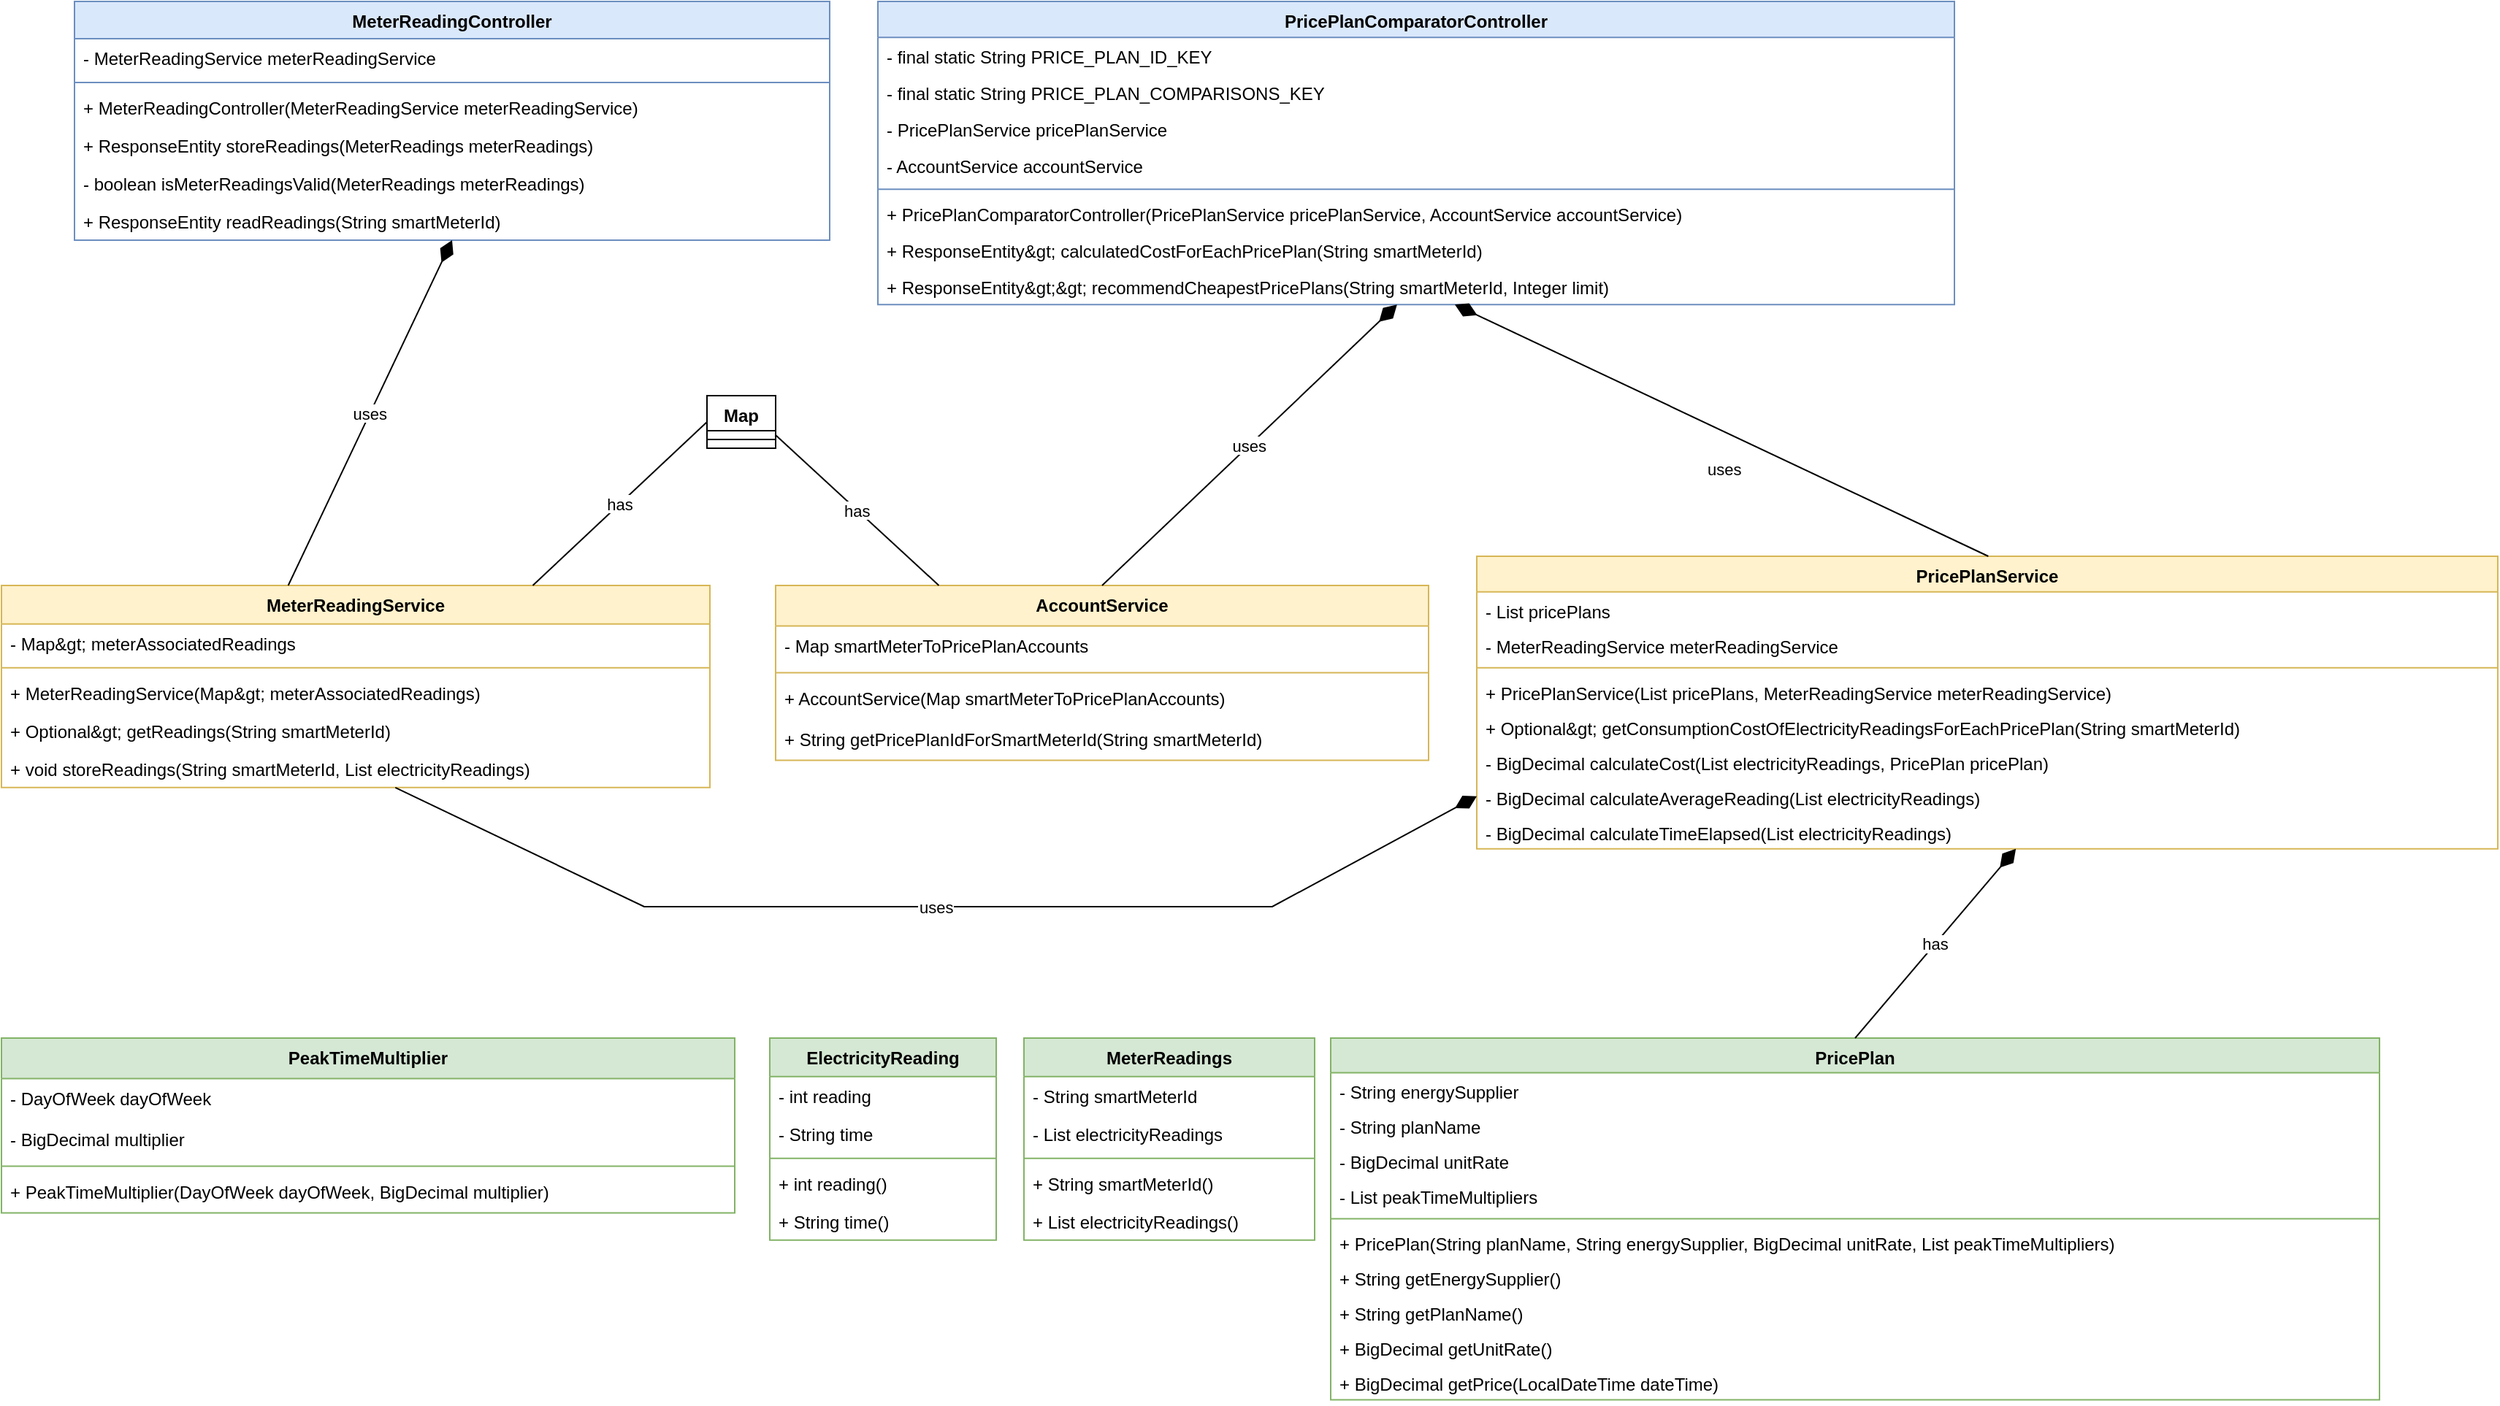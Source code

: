 <mxfile version="24.2.5" type="device">
  <diagram name="Page-1" id="Qdt8eD7eXSL5gRq8O2OR">
    <mxGraphModel dx="1700" dy="664" grid="1" gridSize="10" guides="1" tooltips="1" connect="1" arrows="1" fold="1" page="1" pageScale="1" pageWidth="850" pageHeight="1100" math="0" shadow="0">
      <root>
        <mxCell id="0" />
        <mxCell id="1" parent="0" />
        <mxCell id="0rYPaMNlqO3mktxjnJ71-1" value="PricePlanComparatorController" style="swimlane;fontStyle=1;align=center;verticalAlign=top;childLayout=stackLayout;horizontal=1;startSize=24.625;horizontalStack=0;resizeParent=1;resizeParentMax=0;resizeLast=0;collapsible=0;marginBottom=0;fillColor=#dae8fc;strokeColor=#6c8ebf;" parent="1" vertex="1">
          <mxGeometry x="650" y="200" width="737" height="207.625" as="geometry" />
        </mxCell>
        <mxCell id="0rYPaMNlqO3mktxjnJ71-2" value="- final static String PRICE_PLAN_ID_KEY" style="text;strokeColor=none;fillColor=none;align=left;verticalAlign=top;spacingLeft=4;spacingRight=4;overflow=hidden;rotatable=0;points=[[0,0.5],[1,0.5]];portConstraint=eastwest;" parent="0rYPaMNlqO3mktxjnJ71-1" vertex="1">
          <mxGeometry y="24.625" width="737" height="25" as="geometry" />
        </mxCell>
        <mxCell id="0rYPaMNlqO3mktxjnJ71-3" value="- final static String PRICE_PLAN_COMPARISONS_KEY" style="text;strokeColor=none;fillColor=none;align=left;verticalAlign=top;spacingLeft=4;spacingRight=4;overflow=hidden;rotatable=0;points=[[0,0.5],[1,0.5]];portConstraint=eastwest;" parent="0rYPaMNlqO3mktxjnJ71-1" vertex="1">
          <mxGeometry y="49.625" width="737" height="25" as="geometry" />
        </mxCell>
        <mxCell id="0rYPaMNlqO3mktxjnJ71-4" value="- PricePlanService pricePlanService" style="text;strokeColor=none;fillColor=none;align=left;verticalAlign=top;spacingLeft=4;spacingRight=4;overflow=hidden;rotatable=0;points=[[0,0.5],[1,0.5]];portConstraint=eastwest;" parent="0rYPaMNlqO3mktxjnJ71-1" vertex="1">
          <mxGeometry y="74.625" width="737" height="25" as="geometry" />
        </mxCell>
        <mxCell id="0rYPaMNlqO3mktxjnJ71-5" value="- AccountService accountService" style="text;strokeColor=none;fillColor=none;align=left;verticalAlign=top;spacingLeft=4;spacingRight=4;overflow=hidden;rotatable=0;points=[[0,0.5],[1,0.5]];portConstraint=eastwest;" parent="0rYPaMNlqO3mktxjnJ71-1" vertex="1">
          <mxGeometry y="99.625" width="737" height="25" as="geometry" />
        </mxCell>
        <mxCell id="0rYPaMNlqO3mktxjnJ71-6" style="line;strokeWidth=1;fillColor=none;align=left;verticalAlign=middle;spacingTop=-1;spacingLeft=3;spacingRight=3;rotatable=0;labelPosition=right;points=[];portConstraint=eastwest;strokeColor=inherit;" parent="0rYPaMNlqO3mktxjnJ71-1" vertex="1">
          <mxGeometry y="124.625" width="737" height="8" as="geometry" />
        </mxCell>
        <mxCell id="0rYPaMNlqO3mktxjnJ71-7" value="+ PricePlanComparatorController(PricePlanService pricePlanService, AccountService accountService)" style="text;strokeColor=none;fillColor=none;align=left;verticalAlign=top;spacingLeft=4;spacingRight=4;overflow=hidden;rotatable=0;points=[[0,0.5],[1,0.5]];portConstraint=eastwest;" parent="0rYPaMNlqO3mktxjnJ71-1" vertex="1">
          <mxGeometry y="132.625" width="737" height="25" as="geometry" />
        </mxCell>
        <mxCell id="0rYPaMNlqO3mktxjnJ71-8" value="+ ResponseEntity&amp;gt; calculatedCostForEachPricePlan(String smartMeterId)" style="text;strokeColor=none;fillColor=none;align=left;verticalAlign=top;spacingLeft=4;spacingRight=4;overflow=hidden;rotatable=0;points=[[0,0.5],[1,0.5]];portConstraint=eastwest;" parent="0rYPaMNlqO3mktxjnJ71-1" vertex="1">
          <mxGeometry y="157.625" width="737" height="25" as="geometry" />
        </mxCell>
        <mxCell id="0rYPaMNlqO3mktxjnJ71-9" value="+ ResponseEntity&amp;gt;&amp;gt; recommendCheapestPricePlans(String smartMeterId, Integer limit)" style="text;strokeColor=none;fillColor=none;align=left;verticalAlign=top;spacingLeft=4;spacingRight=4;overflow=hidden;rotatable=0;points=[[0,0.5],[1,0.5]];portConstraint=eastwest;" parent="0rYPaMNlqO3mktxjnJ71-1" vertex="1">
          <mxGeometry y="182.625" width="737" height="25" as="geometry" />
        </mxCell>
        <mxCell id="0rYPaMNlqO3mktxjnJ71-10" value="PricePlanService" style="swimlane;fontStyle=1;align=center;verticalAlign=top;childLayout=stackLayout;horizontal=1;startSize=24.375;horizontalStack=0;resizeParent=1;resizeParentMax=0;resizeLast=0;collapsible=0;marginBottom=0;fillColor=#fff2cc;strokeColor=#d6b656;" parent="1" vertex="1">
          <mxGeometry x="1060" y="580" width="699" height="200.375" as="geometry" />
        </mxCell>
        <mxCell id="0rYPaMNlqO3mktxjnJ71-11" value="- List pricePlans" style="text;strokeColor=none;fillColor=none;align=left;verticalAlign=top;spacingLeft=4;spacingRight=4;overflow=hidden;rotatable=0;points=[[0,0.5],[1,0.5]];portConstraint=eastwest;" parent="0rYPaMNlqO3mktxjnJ71-10" vertex="1">
          <mxGeometry y="24.375" width="699" height="24" as="geometry" />
        </mxCell>
        <mxCell id="0rYPaMNlqO3mktxjnJ71-12" value="- MeterReadingService meterReadingService" style="text;strokeColor=none;fillColor=none;align=left;verticalAlign=top;spacingLeft=4;spacingRight=4;overflow=hidden;rotatable=0;points=[[0,0.5],[1,0.5]];portConstraint=eastwest;" parent="0rYPaMNlqO3mktxjnJ71-10" vertex="1">
          <mxGeometry y="48.375" width="699" height="24" as="geometry" />
        </mxCell>
        <mxCell id="0rYPaMNlqO3mktxjnJ71-13" style="line;strokeWidth=1;fillColor=none;align=left;verticalAlign=middle;spacingTop=-1;spacingLeft=3;spacingRight=3;rotatable=0;labelPosition=right;points=[];portConstraint=eastwest;strokeColor=inherit;" parent="0rYPaMNlqO3mktxjnJ71-10" vertex="1">
          <mxGeometry y="72.375" width="699" height="8" as="geometry" />
        </mxCell>
        <mxCell id="0rYPaMNlqO3mktxjnJ71-14" value="+ PricePlanService(List pricePlans, MeterReadingService meterReadingService)" style="text;strokeColor=none;fillColor=none;align=left;verticalAlign=top;spacingLeft=4;spacingRight=4;overflow=hidden;rotatable=0;points=[[0,0.5],[1,0.5]];portConstraint=eastwest;" parent="0rYPaMNlqO3mktxjnJ71-10" vertex="1">
          <mxGeometry y="80.375" width="699" height="24" as="geometry" />
        </mxCell>
        <mxCell id="0rYPaMNlqO3mktxjnJ71-15" value="+ Optional&amp;gt; getConsumptionCostOfElectricityReadingsForEachPricePlan(String smartMeterId)" style="text;strokeColor=none;fillColor=none;align=left;verticalAlign=top;spacingLeft=4;spacingRight=4;overflow=hidden;rotatable=0;points=[[0,0.5],[1,0.5]];portConstraint=eastwest;" parent="0rYPaMNlqO3mktxjnJ71-10" vertex="1">
          <mxGeometry y="104.375" width="699" height="24" as="geometry" />
        </mxCell>
        <mxCell id="0rYPaMNlqO3mktxjnJ71-16" value="- BigDecimal calculateCost(List electricityReadings, PricePlan pricePlan)" style="text;strokeColor=none;fillColor=none;align=left;verticalAlign=top;spacingLeft=4;spacingRight=4;overflow=hidden;rotatable=0;points=[[0,0.5],[1,0.5]];portConstraint=eastwest;" parent="0rYPaMNlqO3mktxjnJ71-10" vertex="1">
          <mxGeometry y="128.375" width="699" height="24" as="geometry" />
        </mxCell>
        <mxCell id="0rYPaMNlqO3mktxjnJ71-17" value="- BigDecimal calculateAverageReading(List electricityReadings)" style="text;strokeColor=none;fillColor=none;align=left;verticalAlign=top;spacingLeft=4;spacingRight=4;overflow=hidden;rotatable=0;points=[[0,0.5],[1,0.5]];portConstraint=eastwest;" parent="0rYPaMNlqO3mktxjnJ71-10" vertex="1">
          <mxGeometry y="152.375" width="699" height="24" as="geometry" />
        </mxCell>
        <mxCell id="0rYPaMNlqO3mktxjnJ71-18" value="- BigDecimal calculateTimeElapsed(List electricityReadings)" style="text;strokeColor=none;fillColor=none;align=left;verticalAlign=top;spacingLeft=4;spacingRight=4;overflow=hidden;rotatable=0;points=[[0,0.5],[1,0.5]];portConstraint=eastwest;" parent="0rYPaMNlqO3mktxjnJ71-10" vertex="1">
          <mxGeometry y="176.375" width="699" height="24" as="geometry" />
        </mxCell>
        <mxCell id="0rYPaMNlqO3mktxjnJ71-19" value="AccountService" style="swimlane;fontStyle=1;align=center;verticalAlign=top;childLayout=stackLayout;horizontal=1;startSize=27.75;horizontalStack=0;resizeParent=1;resizeParentMax=0;resizeLast=0;collapsible=0;marginBottom=0;fillColor=#fff2cc;strokeColor=#d6b656;" parent="1" vertex="1">
          <mxGeometry x="580" y="600" width="447" height="119.75" as="geometry" />
        </mxCell>
        <mxCell id="0rYPaMNlqO3mktxjnJ71-20" value="- Map smartMeterToPricePlanAccounts" style="text;strokeColor=none;fillColor=none;align=left;verticalAlign=top;spacingLeft=4;spacingRight=4;overflow=hidden;rotatable=0;points=[[0,0.5],[1,0.5]];portConstraint=eastwest;" parent="0rYPaMNlqO3mktxjnJ71-19" vertex="1">
          <mxGeometry y="27.75" width="447" height="28" as="geometry" />
        </mxCell>
        <mxCell id="0rYPaMNlqO3mktxjnJ71-21" style="line;strokeWidth=1;fillColor=none;align=left;verticalAlign=middle;spacingTop=-1;spacingLeft=3;spacingRight=3;rotatable=0;labelPosition=right;points=[];portConstraint=eastwest;strokeColor=inherit;" parent="0rYPaMNlqO3mktxjnJ71-19" vertex="1">
          <mxGeometry y="55.75" width="447" height="8" as="geometry" />
        </mxCell>
        <mxCell id="0rYPaMNlqO3mktxjnJ71-22" value="+ AccountService(Map smartMeterToPricePlanAccounts)" style="text;strokeColor=none;fillColor=none;align=left;verticalAlign=top;spacingLeft=4;spacingRight=4;overflow=hidden;rotatable=0;points=[[0,0.5],[1,0.5]];portConstraint=eastwest;" parent="0rYPaMNlqO3mktxjnJ71-19" vertex="1">
          <mxGeometry y="63.75" width="447" height="28" as="geometry" />
        </mxCell>
        <mxCell id="0rYPaMNlqO3mktxjnJ71-23" value="+ String getPricePlanIdForSmartMeterId(String smartMeterId)" style="text;strokeColor=none;fillColor=none;align=left;verticalAlign=top;spacingLeft=4;spacingRight=4;overflow=hidden;rotatable=0;points=[[0,0.5],[1,0.5]];portConstraint=eastwest;" parent="0rYPaMNlqO3mktxjnJ71-19" vertex="1">
          <mxGeometry y="91.75" width="447" height="28" as="geometry" />
        </mxCell>
        <mxCell id="0rYPaMNlqO3mktxjnJ71-24" value="MeterReadingController" style="swimlane;fontStyle=1;align=center;verticalAlign=top;childLayout=stackLayout;horizontal=1;startSize=25.5;horizontalStack=0;resizeParent=1;resizeParentMax=0;resizeLast=0;collapsible=0;marginBottom=0;fillColor=#dae8fc;strokeColor=#6c8ebf;" parent="1" vertex="1">
          <mxGeometry x="100" y="200" width="517" height="163.5" as="geometry" />
        </mxCell>
        <mxCell id="0rYPaMNlqO3mktxjnJ71-25" value="- MeterReadingService meterReadingService" style="text;strokeColor=none;fillColor=none;align=left;verticalAlign=top;spacingLeft=4;spacingRight=4;overflow=hidden;rotatable=0;points=[[0,0.5],[1,0.5]];portConstraint=eastwest;" parent="0rYPaMNlqO3mktxjnJ71-24" vertex="1">
          <mxGeometry y="25.5" width="517" height="26" as="geometry" />
        </mxCell>
        <mxCell id="0rYPaMNlqO3mktxjnJ71-26" style="line;strokeWidth=1;fillColor=none;align=left;verticalAlign=middle;spacingTop=-1;spacingLeft=3;spacingRight=3;rotatable=0;labelPosition=right;points=[];portConstraint=eastwest;strokeColor=inherit;" parent="0rYPaMNlqO3mktxjnJ71-24" vertex="1">
          <mxGeometry y="51.5" width="517" height="8" as="geometry" />
        </mxCell>
        <mxCell id="0rYPaMNlqO3mktxjnJ71-27" value="+ MeterReadingController(MeterReadingService meterReadingService)" style="text;strokeColor=none;fillColor=none;align=left;verticalAlign=top;spacingLeft=4;spacingRight=4;overflow=hidden;rotatable=0;points=[[0,0.5],[1,0.5]];portConstraint=eastwest;" parent="0rYPaMNlqO3mktxjnJ71-24" vertex="1">
          <mxGeometry y="59.5" width="517" height="26" as="geometry" />
        </mxCell>
        <mxCell id="0rYPaMNlqO3mktxjnJ71-28" value="+ ResponseEntity storeReadings(MeterReadings meterReadings)" style="text;strokeColor=none;fillColor=none;align=left;verticalAlign=top;spacingLeft=4;spacingRight=4;overflow=hidden;rotatable=0;points=[[0,0.5],[1,0.5]];portConstraint=eastwest;" parent="0rYPaMNlqO3mktxjnJ71-24" vertex="1">
          <mxGeometry y="85.5" width="517" height="26" as="geometry" />
        </mxCell>
        <mxCell id="0rYPaMNlqO3mktxjnJ71-29" value="- boolean isMeterReadingsValid(MeterReadings meterReadings)" style="text;strokeColor=none;fillColor=none;align=left;verticalAlign=top;spacingLeft=4;spacingRight=4;overflow=hidden;rotatable=0;points=[[0,0.5],[1,0.5]];portConstraint=eastwest;" parent="0rYPaMNlqO3mktxjnJ71-24" vertex="1">
          <mxGeometry y="111.5" width="517" height="26" as="geometry" />
        </mxCell>
        <mxCell id="0rYPaMNlqO3mktxjnJ71-30" value="+ ResponseEntity readReadings(String smartMeterId)" style="text;strokeColor=none;fillColor=none;align=left;verticalAlign=top;spacingLeft=4;spacingRight=4;overflow=hidden;rotatable=0;points=[[0,0.5],[1,0.5]];portConstraint=eastwest;" parent="0rYPaMNlqO3mktxjnJ71-24" vertex="1">
          <mxGeometry y="137.5" width="517" height="26" as="geometry" />
        </mxCell>
        <mxCell id="0rYPaMNlqO3mktxjnJ71-31" value="MeterReadings" style="swimlane;fontStyle=1;align=center;verticalAlign=top;childLayout=stackLayout;horizontal=1;startSize=26.4;horizontalStack=0;resizeParent=1;resizeParentMax=0;resizeLast=0;collapsible=0;marginBottom=0;fillColor=#d5e8d4;strokeColor=#82b366;" parent="1" vertex="1">
          <mxGeometry x="750" y="910" width="199" height="138.4" as="geometry" />
        </mxCell>
        <mxCell id="0rYPaMNlqO3mktxjnJ71-32" value="- String smartMeterId" style="text;strokeColor=none;fillColor=none;align=left;verticalAlign=top;spacingLeft=4;spacingRight=4;overflow=hidden;rotatable=0;points=[[0,0.5],[1,0.5]];portConstraint=eastwest;" parent="0rYPaMNlqO3mktxjnJ71-31" vertex="1">
          <mxGeometry y="26.4" width="199" height="26" as="geometry" />
        </mxCell>
        <mxCell id="0rYPaMNlqO3mktxjnJ71-33" value="- List electricityReadings" style="text;strokeColor=none;fillColor=none;align=left;verticalAlign=top;spacingLeft=4;spacingRight=4;overflow=hidden;rotatable=0;points=[[0,0.5],[1,0.5]];portConstraint=eastwest;" parent="0rYPaMNlqO3mktxjnJ71-31" vertex="1">
          <mxGeometry y="52.4" width="199" height="26" as="geometry" />
        </mxCell>
        <mxCell id="0rYPaMNlqO3mktxjnJ71-34" style="line;strokeWidth=1;fillColor=none;align=left;verticalAlign=middle;spacingTop=-1;spacingLeft=3;spacingRight=3;rotatable=0;labelPosition=right;points=[];portConstraint=eastwest;strokeColor=inherit;" parent="0rYPaMNlqO3mktxjnJ71-31" vertex="1">
          <mxGeometry y="78.4" width="199" height="8" as="geometry" />
        </mxCell>
        <mxCell id="0rYPaMNlqO3mktxjnJ71-35" value="+ String smartMeterId()" style="text;strokeColor=none;fillColor=none;align=left;verticalAlign=top;spacingLeft=4;spacingRight=4;overflow=hidden;rotatable=0;points=[[0,0.5],[1,0.5]];portConstraint=eastwest;" parent="0rYPaMNlqO3mktxjnJ71-31" vertex="1">
          <mxGeometry y="86.4" width="199" height="26" as="geometry" />
        </mxCell>
        <mxCell id="0rYPaMNlqO3mktxjnJ71-36" value="+ List electricityReadings()" style="text;strokeColor=none;fillColor=none;align=left;verticalAlign=top;spacingLeft=4;spacingRight=4;overflow=hidden;rotatable=0;points=[[0,0.5],[1,0.5]];portConstraint=eastwest;" parent="0rYPaMNlqO3mktxjnJ71-31" vertex="1">
          <mxGeometry y="112.4" width="199" height="26" as="geometry" />
        </mxCell>
        <mxCell id="0rYPaMNlqO3mktxjnJ71-37" value="ElectricityReading" style="swimlane;fontStyle=1;align=center;verticalAlign=top;childLayout=stackLayout;horizontal=1;startSize=26.4;horizontalStack=0;resizeParent=1;resizeParentMax=0;resizeLast=0;collapsible=0;marginBottom=0;fillColor=#d5e8d4;strokeColor=#82b366;" parent="1" vertex="1">
          <mxGeometry x="576" y="910" width="155" height="138.4" as="geometry" />
        </mxCell>
        <mxCell id="0rYPaMNlqO3mktxjnJ71-38" value="- int reading" style="text;strokeColor=none;fillColor=none;align=left;verticalAlign=top;spacingLeft=4;spacingRight=4;overflow=hidden;rotatable=0;points=[[0,0.5],[1,0.5]];portConstraint=eastwest;" parent="0rYPaMNlqO3mktxjnJ71-37" vertex="1">
          <mxGeometry y="26.4" width="155" height="26" as="geometry" />
        </mxCell>
        <mxCell id="0rYPaMNlqO3mktxjnJ71-39" value="- String time" style="text;strokeColor=none;fillColor=none;align=left;verticalAlign=top;spacingLeft=4;spacingRight=4;overflow=hidden;rotatable=0;points=[[0,0.5],[1,0.5]];portConstraint=eastwest;" parent="0rYPaMNlqO3mktxjnJ71-37" vertex="1">
          <mxGeometry y="52.4" width="155" height="26" as="geometry" />
        </mxCell>
        <mxCell id="0rYPaMNlqO3mktxjnJ71-40" style="line;strokeWidth=1;fillColor=none;align=left;verticalAlign=middle;spacingTop=-1;spacingLeft=3;spacingRight=3;rotatable=0;labelPosition=right;points=[];portConstraint=eastwest;strokeColor=inherit;" parent="0rYPaMNlqO3mktxjnJ71-37" vertex="1">
          <mxGeometry y="78.4" width="155" height="8" as="geometry" />
        </mxCell>
        <mxCell id="0rYPaMNlqO3mktxjnJ71-41" value="+ int reading()" style="text;strokeColor=none;fillColor=none;align=left;verticalAlign=top;spacingLeft=4;spacingRight=4;overflow=hidden;rotatable=0;points=[[0,0.5],[1,0.5]];portConstraint=eastwest;" parent="0rYPaMNlqO3mktxjnJ71-37" vertex="1">
          <mxGeometry y="86.4" width="155" height="26" as="geometry" />
        </mxCell>
        <mxCell id="0rYPaMNlqO3mktxjnJ71-42" value="+ String time()" style="text;strokeColor=none;fillColor=none;align=left;verticalAlign=top;spacingLeft=4;spacingRight=4;overflow=hidden;rotatable=0;points=[[0,0.5],[1,0.5]];portConstraint=eastwest;" parent="0rYPaMNlqO3mktxjnJ71-37" vertex="1">
          <mxGeometry y="112.4" width="155" height="26" as="geometry" />
        </mxCell>
        <mxCell id="0rYPaMNlqO3mktxjnJ71-43" value="MeterReadingService" style="swimlane;fontStyle=1;align=center;verticalAlign=top;childLayout=stackLayout;horizontal=1;startSize=26.4;horizontalStack=0;resizeParent=1;resizeParentMax=0;resizeLast=0;collapsible=0;marginBottom=0;fillColor=#fff2cc;strokeColor=#d6b656;" parent="1" vertex="1">
          <mxGeometry x="50" y="600" width="485" height="138.4" as="geometry" />
        </mxCell>
        <mxCell id="0rYPaMNlqO3mktxjnJ71-44" value="- Map&amp;gt; meterAssociatedReadings" style="text;strokeColor=none;fillColor=none;align=left;verticalAlign=top;spacingLeft=4;spacingRight=4;overflow=hidden;rotatable=0;points=[[0,0.5],[1,0.5]];portConstraint=eastwest;" parent="0rYPaMNlqO3mktxjnJ71-43" vertex="1">
          <mxGeometry y="26.4" width="485" height="26" as="geometry" />
        </mxCell>
        <mxCell id="0rYPaMNlqO3mktxjnJ71-45" style="line;strokeWidth=1;fillColor=none;align=left;verticalAlign=middle;spacingTop=-1;spacingLeft=3;spacingRight=3;rotatable=0;labelPosition=right;points=[];portConstraint=eastwest;strokeColor=inherit;" parent="0rYPaMNlqO3mktxjnJ71-43" vertex="1">
          <mxGeometry y="52.4" width="485" height="8" as="geometry" />
        </mxCell>
        <mxCell id="0rYPaMNlqO3mktxjnJ71-46" value="+ MeterReadingService(Map&amp;gt; meterAssociatedReadings)" style="text;strokeColor=none;fillColor=none;align=left;verticalAlign=top;spacingLeft=4;spacingRight=4;overflow=hidden;rotatable=0;points=[[0,0.5],[1,0.5]];portConstraint=eastwest;" parent="0rYPaMNlqO3mktxjnJ71-43" vertex="1">
          <mxGeometry y="60.4" width="485" height="26" as="geometry" />
        </mxCell>
        <mxCell id="0rYPaMNlqO3mktxjnJ71-47" value="+ Optional&amp;gt; getReadings(String smartMeterId)" style="text;strokeColor=none;fillColor=none;align=left;verticalAlign=top;spacingLeft=4;spacingRight=4;overflow=hidden;rotatable=0;points=[[0,0.5],[1,0.5]];portConstraint=eastwest;" parent="0rYPaMNlqO3mktxjnJ71-43" vertex="1">
          <mxGeometry y="86.4" width="485" height="26" as="geometry" />
        </mxCell>
        <mxCell id="0rYPaMNlqO3mktxjnJ71-48" value="+ void storeReadings(String smartMeterId, List electricityReadings)" style="text;strokeColor=none;fillColor=none;align=left;verticalAlign=top;spacingLeft=4;spacingRight=4;overflow=hidden;rotatable=0;points=[[0,0.5],[1,0.5]];portConstraint=eastwest;" parent="0rYPaMNlqO3mktxjnJ71-43" vertex="1">
          <mxGeometry y="112.4" width="485" height="26" as="geometry" />
        </mxCell>
        <mxCell id="0rYPaMNlqO3mktxjnJ71-49" value="Map" style="swimlane;fontStyle=1;align=center;verticalAlign=top;childLayout=stackLayout;horizontal=1;startSize=24;horizontalStack=0;resizeParent=1;resizeParentMax=0;resizeLast=0;collapsible=0;marginBottom=0;" parent="1" vertex="1">
          <mxGeometry x="533" y="470" width="47" height="36" as="geometry" />
        </mxCell>
        <mxCell id="0rYPaMNlqO3mktxjnJ71-50" style="line;strokeWidth=1;fillColor=none;align=left;verticalAlign=middle;spacingTop=-1;spacingLeft=3;spacingRight=3;rotatable=0;labelPosition=right;points=[];portConstraint=eastwest;strokeColor=inherit;" parent="0rYPaMNlqO3mktxjnJ71-49" vertex="1">
          <mxGeometry y="24" width="47" height="12" as="geometry" />
        </mxCell>
        <mxCell id="0rYPaMNlqO3mktxjnJ71-51" value="PricePlan" style="swimlane;fontStyle=1;align=center;verticalAlign=top;childLayout=stackLayout;horizontal=1;startSize=23.7;horizontalStack=0;resizeParent=1;resizeParentMax=0;resizeLast=0;collapsible=0;marginBottom=0;fillColor=#d5e8d4;strokeColor=#82b366;" parent="1" vertex="1">
          <mxGeometry x="960" y="910" width="718" height="247.7" as="geometry" />
        </mxCell>
        <mxCell id="0rYPaMNlqO3mktxjnJ71-52" value="- String energySupplier" style="text;strokeColor=none;fillColor=none;align=left;verticalAlign=top;spacingLeft=4;spacingRight=4;overflow=hidden;rotatable=0;points=[[0,0.5],[1,0.5]];portConstraint=eastwest;" parent="0rYPaMNlqO3mktxjnJ71-51" vertex="1">
          <mxGeometry y="23.7" width="718" height="24" as="geometry" />
        </mxCell>
        <mxCell id="0rYPaMNlqO3mktxjnJ71-53" value="- String planName" style="text;strokeColor=none;fillColor=none;align=left;verticalAlign=top;spacingLeft=4;spacingRight=4;overflow=hidden;rotatable=0;points=[[0,0.5],[1,0.5]];portConstraint=eastwest;" parent="0rYPaMNlqO3mktxjnJ71-51" vertex="1">
          <mxGeometry y="47.7" width="718" height="24" as="geometry" />
        </mxCell>
        <mxCell id="0rYPaMNlqO3mktxjnJ71-54" value="- BigDecimal unitRate" style="text;strokeColor=none;fillColor=none;align=left;verticalAlign=top;spacingLeft=4;spacingRight=4;overflow=hidden;rotatable=0;points=[[0,0.5],[1,0.5]];portConstraint=eastwest;" parent="0rYPaMNlqO3mktxjnJ71-51" vertex="1">
          <mxGeometry y="71.7" width="718" height="24" as="geometry" />
        </mxCell>
        <mxCell id="0rYPaMNlqO3mktxjnJ71-55" value="- List peakTimeMultipliers" style="text;strokeColor=none;fillColor=none;align=left;verticalAlign=top;spacingLeft=4;spacingRight=4;overflow=hidden;rotatable=0;points=[[0,0.5],[1,0.5]];portConstraint=eastwest;" parent="0rYPaMNlqO3mktxjnJ71-51" vertex="1">
          <mxGeometry y="95.7" width="718" height="24" as="geometry" />
        </mxCell>
        <mxCell id="0rYPaMNlqO3mktxjnJ71-56" style="line;strokeWidth=1;fillColor=none;align=left;verticalAlign=middle;spacingTop=-1;spacingLeft=3;spacingRight=3;rotatable=0;labelPosition=right;points=[];portConstraint=eastwest;strokeColor=inherit;" parent="0rYPaMNlqO3mktxjnJ71-51" vertex="1">
          <mxGeometry y="119.7" width="718" height="8" as="geometry" />
        </mxCell>
        <mxCell id="0rYPaMNlqO3mktxjnJ71-57" value="+ PricePlan(String planName, String energySupplier, BigDecimal unitRate, List peakTimeMultipliers)" style="text;strokeColor=none;fillColor=none;align=left;verticalAlign=top;spacingLeft=4;spacingRight=4;overflow=hidden;rotatable=0;points=[[0,0.5],[1,0.5]];portConstraint=eastwest;" parent="0rYPaMNlqO3mktxjnJ71-51" vertex="1">
          <mxGeometry y="127.7" width="718" height="24" as="geometry" />
        </mxCell>
        <mxCell id="0rYPaMNlqO3mktxjnJ71-58" value="+ String getEnergySupplier()" style="text;strokeColor=none;fillColor=none;align=left;verticalAlign=top;spacingLeft=4;spacingRight=4;overflow=hidden;rotatable=0;points=[[0,0.5],[1,0.5]];portConstraint=eastwest;" parent="0rYPaMNlqO3mktxjnJ71-51" vertex="1">
          <mxGeometry y="151.7" width="718" height="24" as="geometry" />
        </mxCell>
        <mxCell id="0rYPaMNlqO3mktxjnJ71-59" value="+ String getPlanName()" style="text;strokeColor=none;fillColor=none;align=left;verticalAlign=top;spacingLeft=4;spacingRight=4;overflow=hidden;rotatable=0;points=[[0,0.5],[1,0.5]];portConstraint=eastwest;" parent="0rYPaMNlqO3mktxjnJ71-51" vertex="1">
          <mxGeometry y="175.7" width="718" height="24" as="geometry" />
        </mxCell>
        <mxCell id="0rYPaMNlqO3mktxjnJ71-60" value="+ BigDecimal getUnitRate()" style="text;strokeColor=none;fillColor=none;align=left;verticalAlign=top;spacingLeft=4;spacingRight=4;overflow=hidden;rotatable=0;points=[[0,0.5],[1,0.5]];portConstraint=eastwest;" parent="0rYPaMNlqO3mktxjnJ71-51" vertex="1">
          <mxGeometry y="199.7" width="718" height="24" as="geometry" />
        </mxCell>
        <mxCell id="0rYPaMNlqO3mktxjnJ71-61" value="+ BigDecimal getPrice(LocalDateTime dateTime)" style="text;strokeColor=none;fillColor=none;align=left;verticalAlign=top;spacingLeft=4;spacingRight=4;overflow=hidden;rotatable=0;points=[[0,0.5],[1,0.5]];portConstraint=eastwest;" parent="0rYPaMNlqO3mktxjnJ71-51" vertex="1">
          <mxGeometry y="223.7" width="718" height="24" as="geometry" />
        </mxCell>
        <mxCell id="0rYPaMNlqO3mktxjnJ71-62" value="PeakTimeMultiplier" style="swimlane;fontStyle=1;align=center;verticalAlign=top;childLayout=stackLayout;horizontal=1;startSize=27.75;horizontalStack=0;resizeParent=1;resizeParentMax=0;resizeLast=0;collapsible=0;marginBottom=0;fillColor=#d5e8d4;strokeColor=#82b366;" parent="1" vertex="1">
          <mxGeometry x="50" y="910" width="502" height="119.75" as="geometry" />
        </mxCell>
        <mxCell id="0rYPaMNlqO3mktxjnJ71-63" value="- DayOfWeek dayOfWeek" style="text;strokeColor=none;fillColor=none;align=left;verticalAlign=top;spacingLeft=4;spacingRight=4;overflow=hidden;rotatable=0;points=[[0,0.5],[1,0.5]];portConstraint=eastwest;" parent="0rYPaMNlqO3mktxjnJ71-62" vertex="1">
          <mxGeometry y="27.75" width="502" height="28" as="geometry" />
        </mxCell>
        <mxCell id="0rYPaMNlqO3mktxjnJ71-64" value="- BigDecimal multiplier" style="text;strokeColor=none;fillColor=none;align=left;verticalAlign=top;spacingLeft=4;spacingRight=4;overflow=hidden;rotatable=0;points=[[0,0.5],[1,0.5]];portConstraint=eastwest;" parent="0rYPaMNlqO3mktxjnJ71-62" vertex="1">
          <mxGeometry y="55.75" width="502" height="28" as="geometry" />
        </mxCell>
        <mxCell id="0rYPaMNlqO3mktxjnJ71-65" style="line;strokeWidth=1;fillColor=none;align=left;verticalAlign=middle;spacingTop=-1;spacingLeft=3;spacingRight=3;rotatable=0;labelPosition=right;points=[];portConstraint=eastwest;strokeColor=inherit;" parent="0rYPaMNlqO3mktxjnJ71-62" vertex="1">
          <mxGeometry y="83.75" width="502" height="8" as="geometry" />
        </mxCell>
        <mxCell id="0rYPaMNlqO3mktxjnJ71-66" value="+ PeakTimeMultiplier(DayOfWeek dayOfWeek, BigDecimal multiplier)" style="text;strokeColor=none;fillColor=none;align=left;verticalAlign=top;spacingLeft=4;spacingRight=4;overflow=hidden;rotatable=0;points=[[0,0.5],[1,0.5]];portConstraint=eastwest;" parent="0rYPaMNlqO3mktxjnJ71-62" vertex="1">
          <mxGeometry y="91.75" width="502" height="28" as="geometry" />
        </mxCell>
        <mxCell id="0rYPaMNlqO3mktxjnJ71-67" value="uses" style="startArrow=diamondThin;startSize=14;startFill=1;endArrow=none;entryX=0.501;entryY=0;rounded=0;" parent="1" source="0rYPaMNlqO3mktxjnJ71-9" target="0rYPaMNlqO3mktxjnJ71-10" edge="1">
          <mxGeometry x="0.063" y="-22" relative="1" as="geometry">
            <mxPoint y="1" as="offset" />
          </mxGeometry>
        </mxCell>
        <mxCell id="0rYPaMNlqO3mktxjnJ71-68" value="uses" style="startArrow=diamondThin;startSize=14;startFill=1;endArrow=none;entryX=0.5;entryY=0;rounded=0;" parent="1" source="0rYPaMNlqO3mktxjnJ71-9" target="0rYPaMNlqO3mktxjnJ71-19" edge="1">
          <mxGeometry relative="1" as="geometry" />
        </mxCell>
        <mxCell id="0rYPaMNlqO3mktxjnJ71-69" value="uses" style="startArrow=diamondThin;startSize=14;startFill=1;endArrow=none;exitX=0.5;exitY=1;entryX=0.404;entryY=-0.004;rounded=0;" parent="1" source="0rYPaMNlqO3mktxjnJ71-24" target="0rYPaMNlqO3mktxjnJ71-43" edge="1">
          <mxGeometry relative="1" as="geometry" />
        </mxCell>
        <mxCell id="0rYPaMNlqO3mktxjnJ71-70" value="has" style="startArrow=none;endArrow=none;exitX=0.25;exitY=0;entryX=1;entryY=0.75;rounded=0;entryDx=0;entryDy=0;exitDx=0;exitDy=0;" parent="1" source="0rYPaMNlqO3mktxjnJ71-19" target="0rYPaMNlqO3mktxjnJ71-49" edge="1">
          <mxGeometry relative="1" as="geometry" />
        </mxCell>
        <mxCell id="0rYPaMNlqO3mktxjnJ71-71" value="has" style="startArrow=diamondThin;startSize=14;startFill=1;endArrow=none;exitX=0.528;exitY=1;entryX=0.5;entryY=0;rounded=0;" parent="1" source="0rYPaMNlqO3mktxjnJ71-10" target="0rYPaMNlqO3mktxjnJ71-51" edge="1">
          <mxGeometry relative="1" as="geometry" />
        </mxCell>
        <mxCell id="0rYPaMNlqO3mktxjnJ71-72" value="uses" style="startArrow=diamondThin;startSize=14;startFill=1;endArrow=none;exitX=0;exitY=0.5;rounded=0;exitDx=0;exitDy=0;" parent="1" source="0rYPaMNlqO3mktxjnJ71-17" target="0rYPaMNlqO3mktxjnJ71-48" edge="1">
          <mxGeometry relative="1" as="geometry">
            <Array as="points">
              <mxPoint x="920" y="820" />
              <mxPoint x="490" y="820" />
            </Array>
          </mxGeometry>
        </mxCell>
        <mxCell id="0rYPaMNlqO3mktxjnJ71-73" value="has" style="startArrow=none;endArrow=none;exitX=0.75;exitY=0;entryX=0;entryY=0.5;rounded=0;entryDx=0;entryDy=0;exitDx=0;exitDy=0;" parent="1" source="0rYPaMNlqO3mktxjnJ71-43" target="0rYPaMNlqO3mktxjnJ71-49" edge="1">
          <mxGeometry relative="1" as="geometry" />
        </mxCell>
      </root>
    </mxGraphModel>
  </diagram>
</mxfile>
